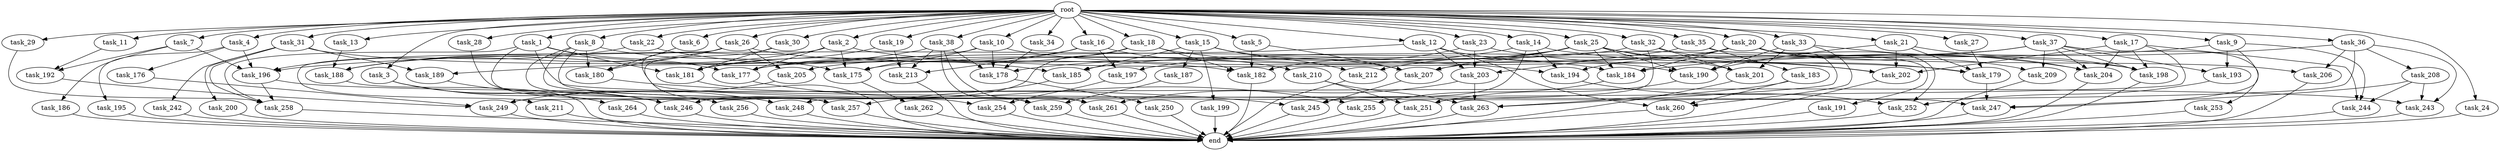 digraph G {
  root [size="0.000000"];
  task_1 [size="1024.000000"];
  task_2 [size="1024.000000"];
  task_3 [size="1024.000000"];
  task_4 [size="1024.000000"];
  task_5 [size="1024.000000"];
  task_6 [size="1024.000000"];
  task_7 [size="1024.000000"];
  task_8 [size="1024.000000"];
  task_9 [size="1024.000000"];
  task_10 [size="1024.000000"];
  task_11 [size="1024.000000"];
  task_12 [size="1024.000000"];
  task_13 [size="1024.000000"];
  task_14 [size="1024.000000"];
  task_15 [size="1024.000000"];
  task_16 [size="1024.000000"];
  task_17 [size="1024.000000"];
  task_18 [size="1024.000000"];
  task_19 [size="1024.000000"];
  task_20 [size="1024.000000"];
  task_21 [size="1024.000000"];
  task_22 [size="1024.000000"];
  task_23 [size="1024.000000"];
  task_24 [size="1024.000000"];
  task_25 [size="1024.000000"];
  task_26 [size="1024.000000"];
  task_27 [size="1024.000000"];
  task_28 [size="1024.000000"];
  task_29 [size="1024.000000"];
  task_30 [size="1024.000000"];
  task_31 [size="1024.000000"];
  task_32 [size="1024.000000"];
  task_33 [size="1024.000000"];
  task_34 [size="1024.000000"];
  task_35 [size="1024.000000"];
  task_36 [size="1024.000000"];
  task_37 [size="1024.000000"];
  task_38 [size="1024.000000"];
  task_175 [size="1803886264320.000000"];
  task_176 [size="77309411328.000000"];
  task_177 [size="1228360646656.000000"];
  task_178 [size="1623497637888.000000"];
  task_179 [size="1400159338496.000000"];
  task_180 [size="566935683072.000000"];
  task_181 [size="953482739712.000000"];
  task_182 [size="1030792151040.000000"];
  task_183 [size="549755813888.000000"];
  task_184 [size="1288490188800.000000"];
  task_185 [size="1133871366144.000000"];
  task_186 [size="858993459200.000000"];
  task_187 [size="549755813888.000000"];
  task_188 [size="2224793059328.000000"];
  task_189 [size="584115552256.000000"];
  task_190 [size="841813590016.000000"];
  task_191 [size="549755813888.000000"];
  task_192 [size="1554778161152.000000"];
  task_193 [size="249108103168.000000"];
  task_194 [size="1752346656768.000000"];
  task_195 [size="77309411328.000000"];
  task_196 [size="1700807049216.000000"];
  task_197 [size="498216206336.000000"];
  task_198 [size="695784701952.000000"];
  task_199 [size="549755813888.000000"];
  task_200 [size="549755813888.000000"];
  task_201 [size="292057776128.000000"];
  task_202 [size="1013612281856.000000"];
  task_203 [size="936302870528.000000"];
  task_204 [size="1108101562368.000000"];
  task_205 [size="214748364800.000000"];
  task_206 [size="1073741824000.000000"];
  task_207 [size="798863917056.000000"];
  task_208 [size="214748364800.000000"];
  task_209 [size="893353197568.000000"];
  task_210 [size="420906795008.000000"];
  task_211 [size="137438953472.000000"];
  task_212 [size="627065225216.000000"];
  task_213 [size="1151051235328.000000"];
  task_242 [size="549755813888.000000"];
  task_243 [size="944892805120.000000"];
  task_244 [size="712964571136.000000"];
  task_245 [size="1692217114624.000000"];
  task_246 [size="1425929142272.000000"];
  task_247 [size="1915555414016.000000"];
  task_248 [size="910533066752.000000"];
  task_249 [size="953482739712.000000"];
  task_250 [size="695784701952.000000"];
  task_251 [size="936302870528.000000"];
  task_252 [size="1829656068096.000000"];
  task_253 [size="34359738368.000000"];
  task_254 [size="910533066752.000000"];
  task_255 [size="764504178688.000000"];
  task_256 [size="214748364800.000000"];
  task_257 [size="1468878815232.000000"];
  task_258 [size="1829656068096.000000"];
  task_259 [size="1632087572480.000000"];
  task_260 [size="249108103168.000000"];
  task_261 [size="1047972020224.000000"];
  task_262 [size="214748364800.000000"];
  task_263 [size="1580547964928.000000"];
  task_264 [size="695784701952.000000"];
  end [size="0.000000"];

  root -> task_1 [size="1.000000"];
  root -> task_2 [size="1.000000"];
  root -> task_3 [size="1.000000"];
  root -> task_4 [size="1.000000"];
  root -> task_5 [size="1.000000"];
  root -> task_6 [size="1.000000"];
  root -> task_7 [size="1.000000"];
  root -> task_8 [size="1.000000"];
  root -> task_9 [size="1.000000"];
  root -> task_10 [size="1.000000"];
  root -> task_11 [size="1.000000"];
  root -> task_12 [size="1.000000"];
  root -> task_13 [size="1.000000"];
  root -> task_14 [size="1.000000"];
  root -> task_15 [size="1.000000"];
  root -> task_16 [size="1.000000"];
  root -> task_17 [size="1.000000"];
  root -> task_18 [size="1.000000"];
  root -> task_19 [size="1.000000"];
  root -> task_20 [size="1.000000"];
  root -> task_21 [size="1.000000"];
  root -> task_22 [size="1.000000"];
  root -> task_23 [size="1.000000"];
  root -> task_24 [size="1.000000"];
  root -> task_25 [size="1.000000"];
  root -> task_26 [size="1.000000"];
  root -> task_27 [size="1.000000"];
  root -> task_28 [size="1.000000"];
  root -> task_29 [size="1.000000"];
  root -> task_30 [size="1.000000"];
  root -> task_31 [size="1.000000"];
  root -> task_32 [size="1.000000"];
  root -> task_33 [size="1.000000"];
  root -> task_34 [size="1.000000"];
  root -> task_35 [size="1.000000"];
  root -> task_36 [size="1.000000"];
  root -> task_37 [size="1.000000"];
  root -> task_38 [size="1.000000"];
  task_1 -> task_177 [size="411041792.000000"];
  task_1 -> task_181 [size="411041792.000000"];
  task_1 -> task_247 [size="411041792.000000"];
  task_1 -> task_257 [size="411041792.000000"];
  task_1 -> task_258 [size="411041792.000000"];
  task_2 -> task_175 [size="679477248.000000"];
  task_2 -> task_177 [size="679477248.000000"];
  task_2 -> task_179 [size="679477248.000000"];
  task_2 -> task_188 [size="679477248.000000"];
  task_2 -> task_257 [size="679477248.000000"];
  task_3 -> task_246 [size="679477248.000000"];
  task_3 -> task_248 [size="679477248.000000"];
  task_3 -> task_264 [size="679477248.000000"];
  task_4 -> task_176 [size="75497472.000000"];
  task_4 -> task_195 [size="75497472.000000"];
  task_4 -> task_196 [size="75497472.000000"];
  task_5 -> task_182 [size="134217728.000000"];
  task_5 -> task_207 [size="134217728.000000"];
  task_6 -> task_180 [size="209715200.000000"];
  task_7 -> task_186 [size="838860800.000000"];
  task_7 -> task_192 [size="838860800.000000"];
  task_7 -> task_196 [size="838860800.000000"];
  task_8 -> task_175 [size="209715200.000000"];
  task_8 -> task_180 [size="209715200.000000"];
  task_8 -> task_254 [size="209715200.000000"];
  task_8 -> task_256 [size="209715200.000000"];
  task_8 -> task_261 [size="209715200.000000"];
  task_9 -> task_193 [size="209715200.000000"];
  task_9 -> task_196 [size="209715200.000000"];
  task_9 -> task_244 [size="209715200.000000"];
  task_9 -> task_247 [size="209715200.000000"];
  task_10 -> task_175 [size="33554432.000000"];
  task_10 -> task_178 [size="33554432.000000"];
  task_10 -> task_189 [size="33554432.000000"];
  task_10 -> task_198 [size="33554432.000000"];
  task_11 -> task_192 [size="679477248.000000"];
  task_12 -> task_177 [size="75497472.000000"];
  task_12 -> task_190 [size="75497472.000000"];
  task_12 -> task_203 [size="75497472.000000"];
  task_12 -> task_260 [size="75497472.000000"];
  task_13 -> task_188 [size="679477248.000000"];
  task_14 -> task_178 [size="838860800.000000"];
  task_14 -> task_194 [size="838860800.000000"];
  task_14 -> task_204 [size="838860800.000000"];
  task_14 -> task_245 [size="838860800.000000"];
  task_15 -> task_185 [size="536870912.000000"];
  task_15 -> task_187 [size="536870912.000000"];
  task_15 -> task_199 [size="536870912.000000"];
  task_15 -> task_207 [size="536870912.000000"];
  task_15 -> task_212 [size="536870912.000000"];
  task_16 -> task_181 [size="411041792.000000"];
  task_16 -> task_197 [size="411041792.000000"];
  task_16 -> task_210 [size="411041792.000000"];
  task_16 -> task_213 [size="411041792.000000"];
  task_17 -> task_198 [size="75497472.000000"];
  task_17 -> task_202 [size="75497472.000000"];
  task_17 -> task_204 [size="75497472.000000"];
  task_17 -> task_244 [size="75497472.000000"];
  task_17 -> task_249 [size="75497472.000000"];
  task_18 -> task_177 [size="33554432.000000"];
  task_18 -> task_182 [size="33554432.000000"];
  task_18 -> task_194 [size="33554432.000000"];
  task_18 -> task_246 [size="33554432.000000"];
  task_19 -> task_181 [size="33554432.000000"];
  task_19 -> task_213 [size="33554432.000000"];
  task_20 -> task_175 [size="838860800.000000"];
  task_20 -> task_184 [size="838860800.000000"];
  task_20 -> task_194 [size="838860800.000000"];
  task_20 -> task_206 [size="838860800.000000"];
  task_20 -> task_209 [size="838860800.000000"];
  task_20 -> task_252 [size="838860800.000000"];
  task_20 -> task_263 [size="838860800.000000"];
  task_21 -> task_179 [size="536870912.000000"];
  task_21 -> task_190 [size="536870912.000000"];
  task_21 -> task_198 [size="536870912.000000"];
  task_21 -> task_202 [size="536870912.000000"];
  task_22 -> task_185 [size="536870912.000000"];
  task_22 -> task_196 [size="536870912.000000"];
  task_23 -> task_182 [size="301989888.000000"];
  task_23 -> task_202 [size="301989888.000000"];
  task_23 -> task_203 [size="301989888.000000"];
  task_24 -> end [size="1.000000"];
  task_25 -> task_184 [size="75497472.000000"];
  task_25 -> task_190 [size="75497472.000000"];
  task_25 -> task_197 [size="75497472.000000"];
  task_25 -> task_201 [size="75497472.000000"];
  task_25 -> task_202 [size="75497472.000000"];
  task_25 -> task_207 [size="75497472.000000"];
  task_25 -> task_212 [size="75497472.000000"];
  task_26 -> task_180 [size="134217728.000000"];
  task_26 -> task_184 [size="134217728.000000"];
  task_26 -> task_188 [size="134217728.000000"];
  task_26 -> task_205 [size="134217728.000000"];
  task_26 -> task_211 [size="134217728.000000"];
  task_27 -> task_179 [size="75497472.000000"];
  task_28 -> task_257 [size="134217728.000000"];
  task_29 -> task_258 [size="536870912.000000"];
  task_30 -> task_181 [size="75497472.000000"];
  task_30 -> task_259 [size="75497472.000000"];
  task_31 -> task_182 [size="536870912.000000"];
  task_31 -> task_189 [size="536870912.000000"];
  task_31 -> task_200 [size="536870912.000000"];
  task_31 -> task_242 [size="536870912.000000"];
  task_31 -> task_258 [size="536870912.000000"];
  task_32 -> task_179 [size="75497472.000000"];
  task_32 -> task_201 [size="75497472.000000"];
  task_32 -> task_205 [size="75497472.000000"];
  task_32 -> task_251 [size="75497472.000000"];
  task_33 -> task_190 [size="134217728.000000"];
  task_33 -> task_201 [size="134217728.000000"];
  task_33 -> task_204 [size="134217728.000000"];
  task_33 -> task_260 [size="134217728.000000"];
  task_34 -> task_178 [size="33554432.000000"];
  task_35 -> task_183 [size="536870912.000000"];
  task_35 -> task_191 [size="536870912.000000"];
  task_35 -> task_203 [size="536870912.000000"];
  task_36 -> task_184 [size="209715200.000000"];
  task_36 -> task_206 [size="209715200.000000"];
  task_36 -> task_208 [size="209715200.000000"];
  task_36 -> task_243 [size="209715200.000000"];
  task_36 -> task_248 [size="209715200.000000"];
  task_37 -> task_185 [size="33554432.000000"];
  task_37 -> task_193 [size="33554432.000000"];
  task_37 -> task_198 [size="33554432.000000"];
  task_37 -> task_204 [size="33554432.000000"];
  task_37 -> task_207 [size="33554432.000000"];
  task_37 -> task_209 [size="33554432.000000"];
  task_37 -> task_253 [size="33554432.000000"];
  task_38 -> task_178 [size="679477248.000000"];
  task_38 -> task_188 [size="679477248.000000"];
  task_38 -> task_213 [size="679477248.000000"];
  task_38 -> task_259 [size="679477248.000000"];
  task_38 -> task_261 [size="679477248.000000"];
  task_175 -> task_262 [size="209715200.000000"];
  task_176 -> task_249 [size="33554432.000000"];
  task_177 -> task_255 [size="536870912.000000"];
  task_178 -> task_250 [size="679477248.000000"];
  task_179 -> task_247 [size="838860800.000000"];
  task_180 -> task_245 [size="134217728.000000"];
  task_181 -> end [size="1.000000"];
  task_182 -> end [size="1.000000"];
  task_183 -> task_260 [size="33554432.000000"];
  task_183 -> task_263 [size="33554432.000000"];
  task_184 -> task_255 [size="209715200.000000"];
  task_185 -> task_257 [size="209715200.000000"];
  task_186 -> end [size="1.000000"];
  task_187 -> task_259 [size="838860800.000000"];
  task_188 -> end [size="1.000000"];
  task_189 -> task_246 [size="679477248.000000"];
  task_190 -> task_251 [size="301989888.000000"];
  task_191 -> end [size="1.000000"];
  task_192 -> task_249 [size="411041792.000000"];
  task_193 -> task_252 [size="536870912.000000"];
  task_194 -> task_252 [size="411041792.000000"];
  task_195 -> end [size="1.000000"];
  task_196 -> task_243 [size="301989888.000000"];
  task_196 -> task_258 [size="301989888.000000"];
  task_197 -> task_254 [size="679477248.000000"];
  task_198 -> end [size="1.000000"];
  task_199 -> end [size="1.000000"];
  task_200 -> end [size="1.000000"];
  task_201 -> end [size="1.000000"];
  task_202 -> end [size="1.000000"];
  task_203 -> task_261 [size="134217728.000000"];
  task_203 -> task_263 [size="134217728.000000"];
  task_204 -> end [size="1.000000"];
  task_205 -> task_249 [size="411041792.000000"];
  task_206 -> end [size="1.000000"];
  task_207 -> task_245 [size="679477248.000000"];
  task_208 -> task_243 [size="411041792.000000"];
  task_208 -> task_244 [size="411041792.000000"];
  task_208 -> task_247 [size="411041792.000000"];
  task_209 -> end [size="1.000000"];
  task_210 -> task_251 [size="536870912.000000"];
  task_210 -> task_263 [size="536870912.000000"];
  task_211 -> end [size="1.000000"];
  task_212 -> end [size="1.000000"];
  task_213 -> end [size="1.000000"];
  task_242 -> end [size="1.000000"];
  task_243 -> end [size="1.000000"];
  task_244 -> end [size="1.000000"];
  task_245 -> end [size="1.000000"];
  task_246 -> end [size="1.000000"];
  task_247 -> end [size="1.000000"];
  task_248 -> end [size="1.000000"];
  task_249 -> end [size="1.000000"];
  task_250 -> end [size="1.000000"];
  task_251 -> end [size="1.000000"];
  task_252 -> end [size="1.000000"];
  task_253 -> end [size="1.000000"];
  task_254 -> end [size="1.000000"];
  task_255 -> end [size="1.000000"];
  task_256 -> end [size="1.000000"];
  task_257 -> end [size="1.000000"];
  task_258 -> end [size="1.000000"];
  task_259 -> end [size="1.000000"];
  task_260 -> end [size="1.000000"];
  task_261 -> end [size="1.000000"];
  task_262 -> end [size="1.000000"];
  task_263 -> end [size="1.000000"];
  task_264 -> end [size="1.000000"];
}
